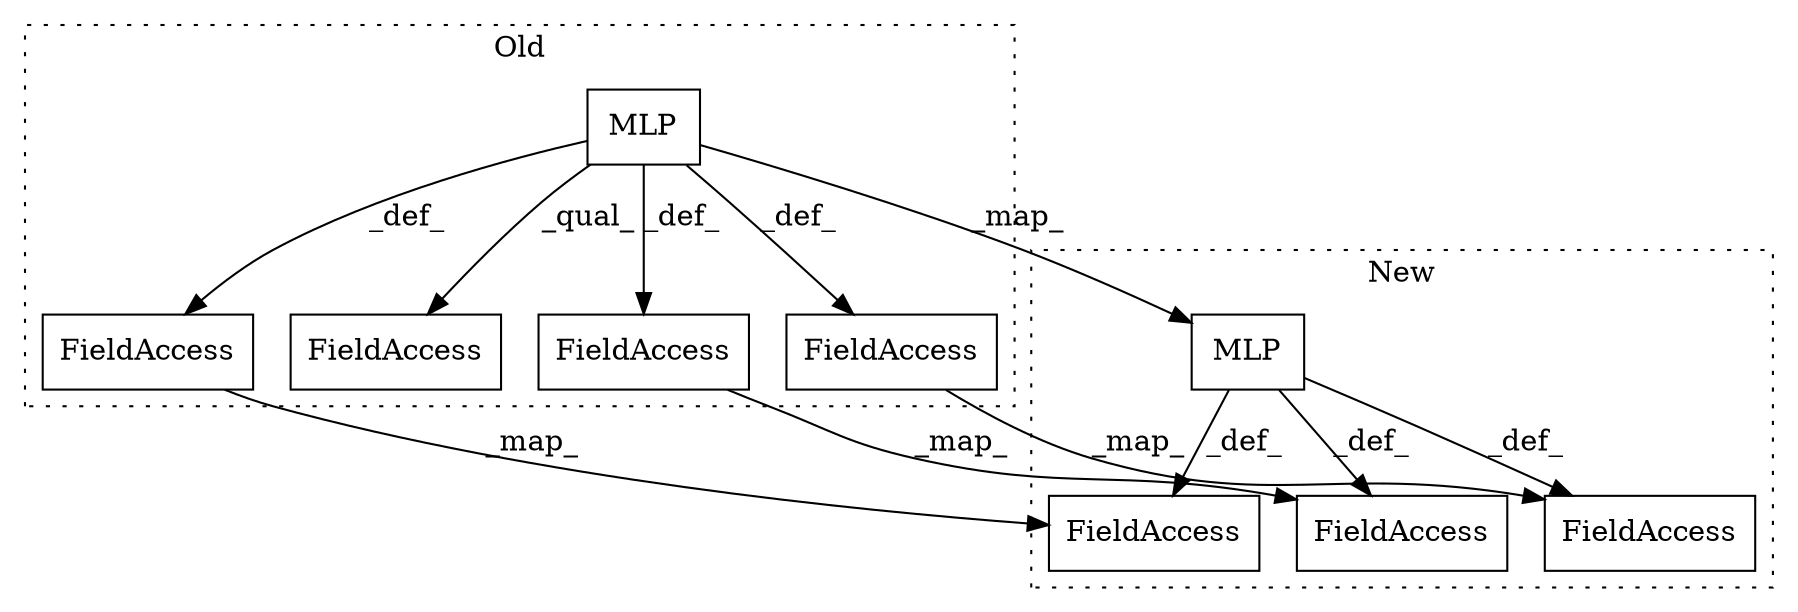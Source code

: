 digraph G {
subgraph cluster0 {
1 [label="MLP" a="32" s="2837,2850" l="4,1" shape="box"];
4 [label="FieldAccess" a="22" s="2829" l="7" shape="box"];
5 [label="FieldAccess" a="22" s="2954" l="9" shape="box"];
8 [label="FieldAccess" a="22" s="2871" l="10" shape="box"];
9 [label="FieldAccess" a="22" s="2837" l="22" shape="box"];
label = "Old";
style="dotted";
}
subgraph cluster1 {
2 [label="MLP" a="32" s="2837,2850" l="4,1" shape="box"];
3 [label="FieldAccess" a="22" s="2829" l="7" shape="box"];
6 [label="FieldAccess" a="22" s="2946" l="9" shape="box"];
7 [label="FieldAccess" a="22" s="2863" l="10" shape="box"];
label = "New";
style="dotted";
}
1 -> 2 [label="_map_"];
1 -> 4 [label="_def_"];
1 -> 5 [label="_def_"];
1 -> 9 [label="_qual_"];
1 -> 8 [label="_def_"];
2 -> 6 [label="_def_"];
2 -> 7 [label="_def_"];
2 -> 3 [label="_def_"];
4 -> 3 [label="_map_"];
5 -> 6 [label="_map_"];
8 -> 7 [label="_map_"];
}